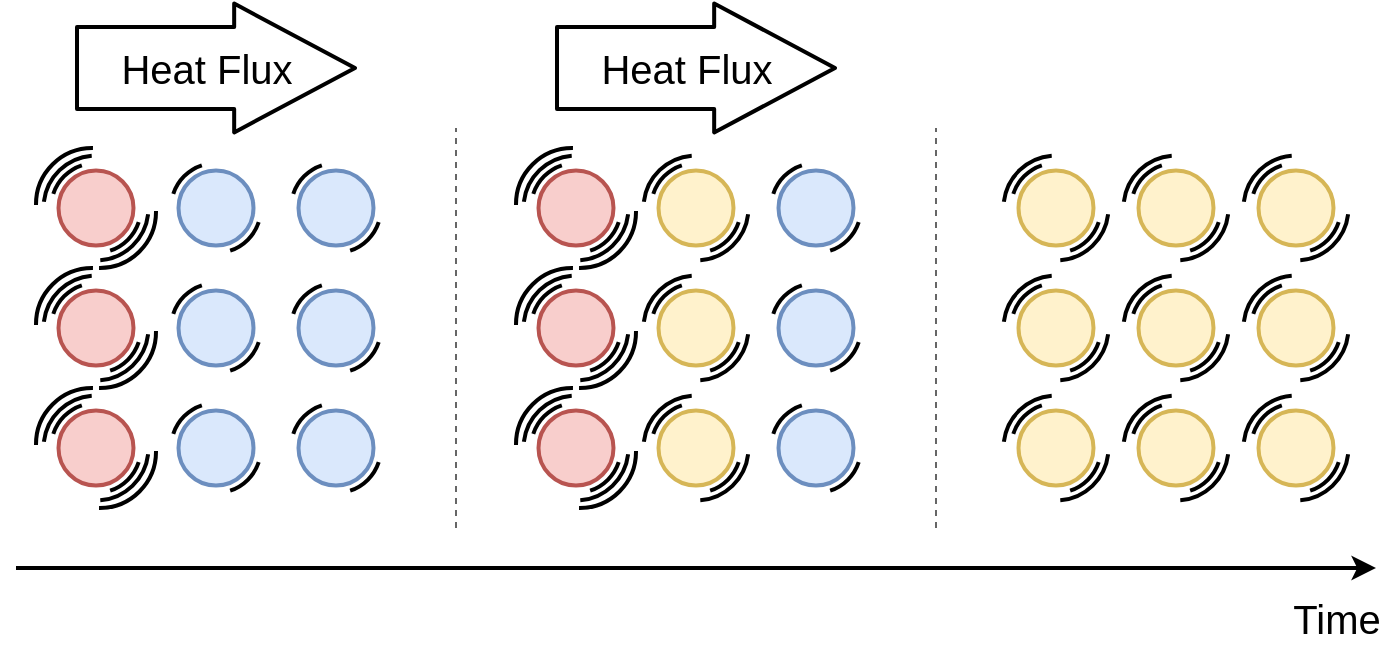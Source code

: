 <mxfile version="14.6.13" type="device"><diagram id="Zug-UQcHFYEDMXAcorRV" name="Page-1"><mxGraphModel dx="983" dy="624" grid="1" gridSize="10" guides="1" tooltips="1" connect="1" arrows="1" fold="1" page="1" pageScale="1" pageWidth="827" pageHeight="1169" math="0" shadow="0"><root><mxCell id="0"/><mxCell id="1" parent="0"/><mxCell id="PJ7w-XUuHpRub6swrRWx-8" value="" style="group;strokeWidth=2;" vertex="1" connectable="0" parent="1"><mxGeometry x="30" y="390" width="60" height="60" as="geometry"/></mxCell><mxCell id="PJ7w-XUuHpRub6swrRWx-1" value="" style="ellipse;whiteSpace=wrap;html=1;aspect=fixed;fillColor=#f8cecc;strokeColor=#b85450;strokeWidth=2;" vertex="1" parent="PJ7w-XUuHpRub6swrRWx-8"><mxGeometry x="11.25" y="11.25" width="37.5" height="37.5" as="geometry"/></mxCell><mxCell id="PJ7w-XUuHpRub6swrRWx-2" value="" style="verticalLabelPosition=bottom;verticalAlign=top;html=1;shape=mxgraph.basic.arc;startAngle=0.801;endAngle=0.949;strokeWidth=2;" vertex="1" parent="PJ7w-XUuHpRub6swrRWx-8"><mxGeometry x="7.5" y="7.5" width="45" height="45" as="geometry"/></mxCell><mxCell id="PJ7w-XUuHpRub6swrRWx-3" value="" style="verticalLabelPosition=bottom;verticalAlign=top;html=1;shape=mxgraph.basic.arc;startAngle=0.801;endAngle=0.949;direction=west;strokeWidth=2;" vertex="1" parent="PJ7w-XUuHpRub6swrRWx-8"><mxGeometry x="7.5" y="7.5" width="45" height="45" as="geometry"/></mxCell><mxCell id="PJ7w-XUuHpRub6swrRWx-4" value="" style="verticalLabelPosition=bottom;verticalAlign=top;html=1;shape=mxgraph.basic.arc;startAngle=0.748;endAngle=0.002;direction=west;strokeWidth=2;" vertex="1" parent="PJ7w-XUuHpRub6swrRWx-8"><mxGeometry x="3.75" y="3.75" width="56.25" height="56.25" as="geometry"/></mxCell><mxCell id="PJ7w-XUuHpRub6swrRWx-5" value="" style="verticalLabelPosition=bottom;verticalAlign=top;html=1;shape=mxgraph.basic.arc;startAngle=0.748;endAngle=0.002;direction=east;strokeWidth=2;" vertex="1" parent="PJ7w-XUuHpRub6swrRWx-8"><mxGeometry width="56.25" height="56.25" as="geometry"/></mxCell><mxCell id="PJ7w-XUuHpRub6swrRWx-6" value="" style="verticalLabelPosition=bottom;verticalAlign=top;html=1;shape=mxgraph.basic.arc;startAngle=0.769;endAngle=0.987;strokeWidth=2;" vertex="1" parent="PJ7w-XUuHpRub6swrRWx-8"><mxGeometry x="3.75" y="3.75" width="52.5" height="52.5" as="geometry"/></mxCell><mxCell id="PJ7w-XUuHpRub6swrRWx-7" value="" style="verticalLabelPosition=bottom;verticalAlign=top;html=1;shape=mxgraph.basic.arc;startAngle=0.769;endAngle=0.987;direction=west;strokeWidth=2;" vertex="1" parent="PJ7w-XUuHpRub6swrRWx-8"><mxGeometry x="3.75" y="3.75" width="52.5" height="52.5" as="geometry"/></mxCell><mxCell id="PJ7w-XUuHpRub6swrRWx-9" value="" style="group;strokeWidth=2;" vertex="1" connectable="0" parent="1"><mxGeometry x="330" y="270" width="60" height="60" as="geometry"/></mxCell><mxCell id="PJ7w-XUuHpRub6swrRWx-10" value="" style="ellipse;whiteSpace=wrap;html=1;aspect=fixed;fillColor=#fff2cc;strokeColor=#d6b656;strokeWidth=2;" vertex="1" parent="PJ7w-XUuHpRub6swrRWx-9"><mxGeometry x="11.25" y="11.25" width="37.5" height="37.5" as="geometry"/></mxCell><mxCell id="PJ7w-XUuHpRub6swrRWx-11" value="" style="verticalLabelPosition=bottom;verticalAlign=top;html=1;shape=mxgraph.basic.arc;startAngle=0.801;endAngle=0.949;strokeWidth=2;" vertex="1" parent="PJ7w-XUuHpRub6swrRWx-9"><mxGeometry x="7.5" y="7.5" width="45" height="45" as="geometry"/></mxCell><mxCell id="PJ7w-XUuHpRub6swrRWx-12" value="" style="verticalLabelPosition=bottom;verticalAlign=top;html=1;shape=mxgraph.basic.arc;startAngle=0.801;endAngle=0.949;direction=west;strokeWidth=2;" vertex="1" parent="PJ7w-XUuHpRub6swrRWx-9"><mxGeometry x="7.5" y="7.5" width="45" height="45" as="geometry"/></mxCell><mxCell id="PJ7w-XUuHpRub6swrRWx-15" value="" style="verticalLabelPosition=bottom;verticalAlign=top;html=1;shape=mxgraph.basic.arc;startAngle=0.769;endAngle=0.987;strokeWidth=2;" vertex="1" parent="PJ7w-XUuHpRub6swrRWx-9"><mxGeometry x="3.75" y="3.75" width="52.5" height="52.5" as="geometry"/></mxCell><mxCell id="PJ7w-XUuHpRub6swrRWx-16" value="" style="verticalLabelPosition=bottom;verticalAlign=top;html=1;shape=mxgraph.basic.arc;startAngle=0.769;endAngle=0.987;direction=west;strokeWidth=2;" vertex="1" parent="PJ7w-XUuHpRub6swrRWx-9"><mxGeometry x="3.75" y="3.75" width="52.5" height="52.5" as="geometry"/></mxCell><mxCell id="PJ7w-XUuHpRub6swrRWx-55" value="" style="group;strokeWidth=2;" vertex="1" connectable="0" parent="1"><mxGeometry x="90" y="270" width="60" height="60" as="geometry"/></mxCell><mxCell id="PJ7w-XUuHpRub6swrRWx-56" value="" style="ellipse;whiteSpace=wrap;html=1;aspect=fixed;fillColor=#dae8fc;strokeColor=#6c8ebf;strokeWidth=2;" vertex="1" parent="PJ7w-XUuHpRub6swrRWx-55"><mxGeometry x="11.25" y="11.25" width="37.5" height="37.5" as="geometry"/></mxCell><mxCell id="PJ7w-XUuHpRub6swrRWx-57" value="" style="verticalLabelPosition=bottom;verticalAlign=top;html=1;shape=mxgraph.basic.arc;startAngle=0.801;endAngle=0.949;strokeWidth=2;" vertex="1" parent="PJ7w-XUuHpRub6swrRWx-55"><mxGeometry x="7.5" y="7.5" width="45" height="45" as="geometry"/></mxCell><mxCell id="PJ7w-XUuHpRub6swrRWx-58" value="" style="verticalLabelPosition=bottom;verticalAlign=top;html=1;shape=mxgraph.basic.arc;startAngle=0.801;endAngle=0.949;direction=west;strokeWidth=2;" vertex="1" parent="PJ7w-XUuHpRub6swrRWx-55"><mxGeometry x="7.5" y="7.5" width="45" height="45" as="geometry"/></mxCell><mxCell id="PJ7w-XUuHpRub6swrRWx-59" value="" style="group;strokeWidth=2;" vertex="1" connectable="0" parent="1"><mxGeometry x="90" y="330" width="60" height="60" as="geometry"/></mxCell><mxCell id="PJ7w-XUuHpRub6swrRWx-60" value="" style="ellipse;whiteSpace=wrap;html=1;aspect=fixed;fillColor=#dae8fc;strokeColor=#6c8ebf;strokeWidth=2;" vertex="1" parent="PJ7w-XUuHpRub6swrRWx-59"><mxGeometry x="11.25" y="11.25" width="37.5" height="37.5" as="geometry"/></mxCell><mxCell id="PJ7w-XUuHpRub6swrRWx-61" value="" style="verticalLabelPosition=bottom;verticalAlign=top;html=1;shape=mxgraph.basic.arc;startAngle=0.801;endAngle=0.949;strokeWidth=2;" vertex="1" parent="PJ7w-XUuHpRub6swrRWx-59"><mxGeometry x="7.5" y="7.5" width="45" height="45" as="geometry"/></mxCell><mxCell id="PJ7w-XUuHpRub6swrRWx-62" value="" style="verticalLabelPosition=bottom;verticalAlign=top;html=1;shape=mxgraph.basic.arc;startAngle=0.801;endAngle=0.949;direction=west;strokeWidth=2;" vertex="1" parent="PJ7w-XUuHpRub6swrRWx-59"><mxGeometry x="7.5" y="7.5" width="45" height="45" as="geometry"/></mxCell><mxCell id="PJ7w-XUuHpRub6swrRWx-63" value="" style="group;strokeWidth=2;" vertex="1" connectable="0" parent="1"><mxGeometry x="90" y="390" width="60" height="60" as="geometry"/></mxCell><mxCell id="PJ7w-XUuHpRub6swrRWx-64" value="" style="ellipse;whiteSpace=wrap;html=1;aspect=fixed;fillColor=#dae8fc;strokeColor=#6c8ebf;strokeWidth=2;" vertex="1" parent="PJ7w-XUuHpRub6swrRWx-63"><mxGeometry x="11.25" y="11.25" width="37.5" height="37.5" as="geometry"/></mxCell><mxCell id="PJ7w-XUuHpRub6swrRWx-65" value="" style="verticalLabelPosition=bottom;verticalAlign=top;html=1;shape=mxgraph.basic.arc;startAngle=0.801;endAngle=0.949;strokeWidth=2;" vertex="1" parent="PJ7w-XUuHpRub6swrRWx-63"><mxGeometry x="7.5" y="7.5" width="45" height="45" as="geometry"/></mxCell><mxCell id="PJ7w-XUuHpRub6swrRWx-66" value="" style="verticalLabelPosition=bottom;verticalAlign=top;html=1;shape=mxgraph.basic.arc;startAngle=0.801;endAngle=0.949;direction=west;strokeWidth=2;" vertex="1" parent="PJ7w-XUuHpRub6swrRWx-63"><mxGeometry x="7.5" y="7.5" width="45" height="45" as="geometry"/></mxCell><mxCell id="PJ7w-XUuHpRub6swrRWx-67" value="" style="group;strokeWidth=2;" vertex="1" connectable="0" parent="1"><mxGeometry x="150" y="270" width="60" height="60" as="geometry"/></mxCell><mxCell id="PJ7w-XUuHpRub6swrRWx-68" value="" style="ellipse;whiteSpace=wrap;html=1;aspect=fixed;fillColor=#dae8fc;strokeColor=#6c8ebf;strokeWidth=2;" vertex="1" parent="PJ7w-XUuHpRub6swrRWx-67"><mxGeometry x="11.25" y="11.25" width="37.5" height="37.5" as="geometry"/></mxCell><mxCell id="PJ7w-XUuHpRub6swrRWx-69" value="" style="verticalLabelPosition=bottom;verticalAlign=top;html=1;shape=mxgraph.basic.arc;startAngle=0.801;endAngle=0.949;strokeWidth=2;" vertex="1" parent="PJ7w-XUuHpRub6swrRWx-67"><mxGeometry x="7.5" y="7.5" width="45" height="45" as="geometry"/></mxCell><mxCell id="PJ7w-XUuHpRub6swrRWx-70" value="" style="verticalLabelPosition=bottom;verticalAlign=top;html=1;shape=mxgraph.basic.arc;startAngle=0.801;endAngle=0.949;direction=west;strokeWidth=2;" vertex="1" parent="PJ7w-XUuHpRub6swrRWx-67"><mxGeometry x="7.5" y="7.5" width="45" height="45" as="geometry"/></mxCell><mxCell id="PJ7w-XUuHpRub6swrRWx-71" value="" style="group;strokeWidth=2;" vertex="1" connectable="0" parent="1"><mxGeometry x="150" y="330" width="60" height="60" as="geometry"/></mxCell><mxCell id="PJ7w-XUuHpRub6swrRWx-72" value="" style="ellipse;whiteSpace=wrap;html=1;aspect=fixed;fillColor=#dae8fc;strokeColor=#6c8ebf;strokeWidth=2;" vertex="1" parent="PJ7w-XUuHpRub6swrRWx-71"><mxGeometry x="11.25" y="11.25" width="37.5" height="37.5" as="geometry"/></mxCell><mxCell id="PJ7w-XUuHpRub6swrRWx-73" value="" style="verticalLabelPosition=bottom;verticalAlign=top;html=1;shape=mxgraph.basic.arc;startAngle=0.801;endAngle=0.949;strokeWidth=2;" vertex="1" parent="PJ7w-XUuHpRub6swrRWx-71"><mxGeometry x="7.5" y="7.5" width="45" height="45" as="geometry"/></mxCell><mxCell id="PJ7w-XUuHpRub6swrRWx-74" value="" style="verticalLabelPosition=bottom;verticalAlign=top;html=1;shape=mxgraph.basic.arc;startAngle=0.801;endAngle=0.949;direction=west;strokeWidth=2;" vertex="1" parent="PJ7w-XUuHpRub6swrRWx-71"><mxGeometry x="7.5" y="7.5" width="45" height="45" as="geometry"/></mxCell><mxCell id="PJ7w-XUuHpRub6swrRWx-75" value="" style="group;strokeWidth=2;" vertex="1" connectable="0" parent="1"><mxGeometry x="150" y="390" width="60" height="60" as="geometry"/></mxCell><mxCell id="PJ7w-XUuHpRub6swrRWx-76" value="" style="ellipse;whiteSpace=wrap;html=1;aspect=fixed;fillColor=#dae8fc;strokeColor=#6c8ebf;strokeWidth=2;" vertex="1" parent="PJ7w-XUuHpRub6swrRWx-75"><mxGeometry x="11.25" y="11.25" width="37.5" height="37.5" as="geometry"/></mxCell><mxCell id="PJ7w-XUuHpRub6swrRWx-77" value="" style="verticalLabelPosition=bottom;verticalAlign=top;html=1;shape=mxgraph.basic.arc;startAngle=0.801;endAngle=0.949;strokeWidth=2;" vertex="1" parent="PJ7w-XUuHpRub6swrRWx-75"><mxGeometry x="7.5" y="7.5" width="45" height="45" as="geometry"/></mxCell><mxCell id="PJ7w-XUuHpRub6swrRWx-78" value="" style="verticalLabelPosition=bottom;verticalAlign=top;html=1;shape=mxgraph.basic.arc;startAngle=0.801;endAngle=0.949;direction=west;strokeWidth=2;" vertex="1" parent="PJ7w-XUuHpRub6swrRWx-75"><mxGeometry x="7.5" y="7.5" width="45" height="45" as="geometry"/></mxCell><mxCell id="PJ7w-XUuHpRub6swrRWx-79" value="" style="group;strokeWidth=2;" vertex="1" connectable="0" parent="1"><mxGeometry x="30" y="330" width="60" height="60" as="geometry"/></mxCell><mxCell id="PJ7w-XUuHpRub6swrRWx-80" value="" style="ellipse;whiteSpace=wrap;html=1;aspect=fixed;fillColor=#f8cecc;strokeColor=#b85450;strokeWidth=2;" vertex="1" parent="PJ7w-XUuHpRub6swrRWx-79"><mxGeometry x="11.25" y="11.25" width="37.5" height="37.5" as="geometry"/></mxCell><mxCell id="PJ7w-XUuHpRub6swrRWx-81" value="" style="verticalLabelPosition=bottom;verticalAlign=top;html=1;shape=mxgraph.basic.arc;startAngle=0.801;endAngle=0.949;strokeWidth=2;" vertex="1" parent="PJ7w-XUuHpRub6swrRWx-79"><mxGeometry x="7.5" y="7.5" width="45" height="45" as="geometry"/></mxCell><mxCell id="PJ7w-XUuHpRub6swrRWx-82" value="" style="verticalLabelPosition=bottom;verticalAlign=top;html=1;shape=mxgraph.basic.arc;startAngle=0.801;endAngle=0.949;direction=west;strokeWidth=2;" vertex="1" parent="PJ7w-XUuHpRub6swrRWx-79"><mxGeometry x="7.5" y="7.5" width="45" height="45" as="geometry"/></mxCell><mxCell id="PJ7w-XUuHpRub6swrRWx-83" value="" style="verticalLabelPosition=bottom;verticalAlign=top;html=1;shape=mxgraph.basic.arc;startAngle=0.748;endAngle=0.002;direction=west;strokeWidth=2;" vertex="1" parent="PJ7w-XUuHpRub6swrRWx-79"><mxGeometry x="3.75" y="3.75" width="56.25" height="56.25" as="geometry"/></mxCell><mxCell id="PJ7w-XUuHpRub6swrRWx-84" value="" style="verticalLabelPosition=bottom;verticalAlign=top;html=1;shape=mxgraph.basic.arc;startAngle=0.748;endAngle=0.002;direction=east;strokeWidth=2;" vertex="1" parent="PJ7w-XUuHpRub6swrRWx-79"><mxGeometry width="56.25" height="56.25" as="geometry"/></mxCell><mxCell id="PJ7w-XUuHpRub6swrRWx-85" value="" style="verticalLabelPosition=bottom;verticalAlign=top;html=1;shape=mxgraph.basic.arc;startAngle=0.769;endAngle=0.987;strokeWidth=2;" vertex="1" parent="PJ7w-XUuHpRub6swrRWx-79"><mxGeometry x="3.75" y="3.75" width="52.5" height="52.5" as="geometry"/></mxCell><mxCell id="PJ7w-XUuHpRub6swrRWx-86" value="" style="verticalLabelPosition=bottom;verticalAlign=top;html=1;shape=mxgraph.basic.arc;startAngle=0.769;endAngle=0.987;direction=west;strokeWidth=2;" vertex="1" parent="PJ7w-XUuHpRub6swrRWx-79"><mxGeometry x="3.75" y="3.75" width="52.5" height="52.5" as="geometry"/></mxCell><mxCell id="PJ7w-XUuHpRub6swrRWx-87" value="" style="group;strokeWidth=2;" vertex="1" connectable="0" parent="1"><mxGeometry x="30" y="270" width="60" height="60" as="geometry"/></mxCell><mxCell id="PJ7w-XUuHpRub6swrRWx-88" value="" style="ellipse;whiteSpace=wrap;html=1;aspect=fixed;fillColor=#f8cecc;strokeColor=#b85450;strokeWidth=2;" vertex="1" parent="PJ7w-XUuHpRub6swrRWx-87"><mxGeometry x="11.25" y="11.25" width="37.5" height="37.5" as="geometry"/></mxCell><mxCell id="PJ7w-XUuHpRub6swrRWx-89" value="" style="verticalLabelPosition=bottom;verticalAlign=top;html=1;shape=mxgraph.basic.arc;startAngle=0.801;endAngle=0.949;strokeWidth=2;" vertex="1" parent="PJ7w-XUuHpRub6swrRWx-87"><mxGeometry x="7.5" y="7.5" width="45" height="45" as="geometry"/></mxCell><mxCell id="PJ7w-XUuHpRub6swrRWx-90" value="" style="verticalLabelPosition=bottom;verticalAlign=top;html=1;shape=mxgraph.basic.arc;startAngle=0.801;endAngle=0.949;direction=west;strokeWidth=2;" vertex="1" parent="PJ7w-XUuHpRub6swrRWx-87"><mxGeometry x="7.5" y="7.5" width="45" height="45" as="geometry"/></mxCell><mxCell id="PJ7w-XUuHpRub6swrRWx-91" value="" style="verticalLabelPosition=bottom;verticalAlign=top;html=1;shape=mxgraph.basic.arc;startAngle=0.748;endAngle=0.002;direction=west;strokeWidth=2;" vertex="1" parent="PJ7w-XUuHpRub6swrRWx-87"><mxGeometry x="3.75" y="3.75" width="56.25" height="56.25" as="geometry"/></mxCell><mxCell id="PJ7w-XUuHpRub6swrRWx-92" value="" style="verticalLabelPosition=bottom;verticalAlign=top;html=1;shape=mxgraph.basic.arc;startAngle=0.748;endAngle=0.002;direction=east;strokeWidth=2;" vertex="1" parent="PJ7w-XUuHpRub6swrRWx-87"><mxGeometry width="56.25" height="56.25" as="geometry"/></mxCell><mxCell id="PJ7w-XUuHpRub6swrRWx-93" value="" style="verticalLabelPosition=bottom;verticalAlign=top;html=1;shape=mxgraph.basic.arc;startAngle=0.769;endAngle=0.987;strokeWidth=2;" vertex="1" parent="PJ7w-XUuHpRub6swrRWx-87"><mxGeometry x="3.75" y="3.75" width="52.5" height="52.5" as="geometry"/></mxCell><mxCell id="PJ7w-XUuHpRub6swrRWx-94" value="" style="verticalLabelPosition=bottom;verticalAlign=top;html=1;shape=mxgraph.basic.arc;startAngle=0.769;endAngle=0.987;direction=west;strokeWidth=2;" vertex="1" parent="PJ7w-XUuHpRub6swrRWx-87"><mxGeometry x="3.75" y="3.75" width="52.5" height="52.5" as="geometry"/></mxCell><mxCell id="PJ7w-XUuHpRub6swrRWx-95" value="" style="group;strokeWidth=2;" vertex="1" connectable="0" parent="1"><mxGeometry x="270" y="390" width="60" height="60" as="geometry"/></mxCell><mxCell id="PJ7w-XUuHpRub6swrRWx-96" value="" style="ellipse;whiteSpace=wrap;html=1;aspect=fixed;fillColor=#f8cecc;strokeColor=#b85450;strokeWidth=2;" vertex="1" parent="PJ7w-XUuHpRub6swrRWx-95"><mxGeometry x="11.25" y="11.25" width="37.5" height="37.5" as="geometry"/></mxCell><mxCell id="PJ7w-XUuHpRub6swrRWx-97" value="" style="verticalLabelPosition=bottom;verticalAlign=top;html=1;shape=mxgraph.basic.arc;startAngle=0.801;endAngle=0.949;strokeWidth=2;" vertex="1" parent="PJ7w-XUuHpRub6swrRWx-95"><mxGeometry x="7.5" y="7.5" width="45" height="45" as="geometry"/></mxCell><mxCell id="PJ7w-XUuHpRub6swrRWx-98" value="" style="verticalLabelPosition=bottom;verticalAlign=top;html=1;shape=mxgraph.basic.arc;startAngle=0.801;endAngle=0.949;direction=west;strokeWidth=2;" vertex="1" parent="PJ7w-XUuHpRub6swrRWx-95"><mxGeometry x="7.5" y="7.5" width="45" height="45" as="geometry"/></mxCell><mxCell id="PJ7w-XUuHpRub6swrRWx-99" value="" style="verticalLabelPosition=bottom;verticalAlign=top;html=1;shape=mxgraph.basic.arc;startAngle=0.748;endAngle=0.002;direction=west;strokeWidth=2;" vertex="1" parent="PJ7w-XUuHpRub6swrRWx-95"><mxGeometry x="3.75" y="3.75" width="56.25" height="56.25" as="geometry"/></mxCell><mxCell id="PJ7w-XUuHpRub6swrRWx-100" value="" style="verticalLabelPosition=bottom;verticalAlign=top;html=1;shape=mxgraph.basic.arc;startAngle=0.748;endAngle=0.002;direction=east;strokeWidth=2;" vertex="1" parent="PJ7w-XUuHpRub6swrRWx-95"><mxGeometry width="56.25" height="56.25" as="geometry"/></mxCell><mxCell id="PJ7w-XUuHpRub6swrRWx-101" value="" style="verticalLabelPosition=bottom;verticalAlign=top;html=1;shape=mxgraph.basic.arc;startAngle=0.769;endAngle=0.987;strokeWidth=2;" vertex="1" parent="PJ7w-XUuHpRub6swrRWx-95"><mxGeometry x="3.75" y="3.75" width="52.5" height="52.5" as="geometry"/></mxCell><mxCell id="PJ7w-XUuHpRub6swrRWx-102" value="" style="verticalLabelPosition=bottom;verticalAlign=top;html=1;shape=mxgraph.basic.arc;startAngle=0.769;endAngle=0.987;direction=west;strokeWidth=2;" vertex="1" parent="PJ7w-XUuHpRub6swrRWx-95"><mxGeometry x="3.75" y="3.75" width="52.5" height="52.5" as="geometry"/></mxCell><mxCell id="PJ7w-XUuHpRub6swrRWx-115" value="" style="group;strokeWidth=2;" vertex="1" connectable="0" parent="1"><mxGeometry x="390" y="270" width="60" height="60" as="geometry"/></mxCell><mxCell id="PJ7w-XUuHpRub6swrRWx-116" value="" style="ellipse;whiteSpace=wrap;html=1;aspect=fixed;fillColor=#dae8fc;strokeColor=#6c8ebf;strokeWidth=2;" vertex="1" parent="PJ7w-XUuHpRub6swrRWx-115"><mxGeometry x="11.25" y="11.25" width="37.5" height="37.5" as="geometry"/></mxCell><mxCell id="PJ7w-XUuHpRub6swrRWx-117" value="" style="verticalLabelPosition=bottom;verticalAlign=top;html=1;shape=mxgraph.basic.arc;startAngle=0.801;endAngle=0.949;strokeWidth=2;" vertex="1" parent="PJ7w-XUuHpRub6swrRWx-115"><mxGeometry x="7.5" y="7.5" width="45" height="45" as="geometry"/></mxCell><mxCell id="PJ7w-XUuHpRub6swrRWx-118" value="" style="verticalLabelPosition=bottom;verticalAlign=top;html=1;shape=mxgraph.basic.arc;startAngle=0.801;endAngle=0.949;direction=west;strokeWidth=2;" vertex="1" parent="PJ7w-XUuHpRub6swrRWx-115"><mxGeometry x="7.5" y="7.5" width="45" height="45" as="geometry"/></mxCell><mxCell id="PJ7w-XUuHpRub6swrRWx-119" value="" style="group;strokeWidth=2;" vertex="1" connectable="0" parent="1"><mxGeometry x="390" y="330" width="60" height="60" as="geometry"/></mxCell><mxCell id="PJ7w-XUuHpRub6swrRWx-120" value="" style="ellipse;whiteSpace=wrap;html=1;aspect=fixed;fillColor=#dae8fc;strokeColor=#6c8ebf;strokeWidth=2;" vertex="1" parent="PJ7w-XUuHpRub6swrRWx-119"><mxGeometry x="11.25" y="11.25" width="37.5" height="37.5" as="geometry"/></mxCell><mxCell id="PJ7w-XUuHpRub6swrRWx-121" value="" style="verticalLabelPosition=bottom;verticalAlign=top;html=1;shape=mxgraph.basic.arc;startAngle=0.801;endAngle=0.949;strokeWidth=2;" vertex="1" parent="PJ7w-XUuHpRub6swrRWx-119"><mxGeometry x="7.5" y="7.5" width="45" height="45" as="geometry"/></mxCell><mxCell id="PJ7w-XUuHpRub6swrRWx-122" value="" style="verticalLabelPosition=bottom;verticalAlign=top;html=1;shape=mxgraph.basic.arc;startAngle=0.801;endAngle=0.949;direction=west;strokeWidth=2;" vertex="1" parent="PJ7w-XUuHpRub6swrRWx-119"><mxGeometry x="7.5" y="7.5" width="45" height="45" as="geometry"/></mxCell><mxCell id="PJ7w-XUuHpRub6swrRWx-123" value="" style="group;strokeWidth=2;" vertex="1" connectable="0" parent="1"><mxGeometry x="390" y="390" width="60" height="60" as="geometry"/></mxCell><mxCell id="PJ7w-XUuHpRub6swrRWx-124" value="" style="ellipse;whiteSpace=wrap;html=1;aspect=fixed;fillColor=#dae8fc;strokeColor=#6c8ebf;strokeWidth=2;" vertex="1" parent="PJ7w-XUuHpRub6swrRWx-123"><mxGeometry x="11.25" y="11.25" width="37.5" height="37.5" as="geometry"/></mxCell><mxCell id="PJ7w-XUuHpRub6swrRWx-125" value="" style="verticalLabelPosition=bottom;verticalAlign=top;html=1;shape=mxgraph.basic.arc;startAngle=0.801;endAngle=0.949;strokeWidth=2;" vertex="1" parent="PJ7w-XUuHpRub6swrRWx-123"><mxGeometry x="7.5" y="7.5" width="45" height="45" as="geometry"/></mxCell><mxCell id="PJ7w-XUuHpRub6swrRWx-126" value="" style="verticalLabelPosition=bottom;verticalAlign=top;html=1;shape=mxgraph.basic.arc;startAngle=0.801;endAngle=0.949;direction=west;strokeWidth=2;" vertex="1" parent="PJ7w-XUuHpRub6swrRWx-123"><mxGeometry x="7.5" y="7.5" width="45" height="45" as="geometry"/></mxCell><mxCell id="PJ7w-XUuHpRub6swrRWx-127" value="" style="group;strokeWidth=2;" vertex="1" connectable="0" parent="1"><mxGeometry x="270" y="330" width="60" height="60" as="geometry"/></mxCell><mxCell id="PJ7w-XUuHpRub6swrRWx-128" value="" style="ellipse;whiteSpace=wrap;html=1;aspect=fixed;fillColor=#f8cecc;strokeColor=#b85450;strokeWidth=2;" vertex="1" parent="PJ7w-XUuHpRub6swrRWx-127"><mxGeometry x="11.25" y="11.25" width="37.5" height="37.5" as="geometry"/></mxCell><mxCell id="PJ7w-XUuHpRub6swrRWx-129" value="" style="verticalLabelPosition=bottom;verticalAlign=top;html=1;shape=mxgraph.basic.arc;startAngle=0.801;endAngle=0.949;strokeWidth=2;" vertex="1" parent="PJ7w-XUuHpRub6swrRWx-127"><mxGeometry x="7.5" y="7.5" width="45" height="45" as="geometry"/></mxCell><mxCell id="PJ7w-XUuHpRub6swrRWx-130" value="" style="verticalLabelPosition=bottom;verticalAlign=top;html=1;shape=mxgraph.basic.arc;startAngle=0.801;endAngle=0.949;direction=west;strokeWidth=2;" vertex="1" parent="PJ7w-XUuHpRub6swrRWx-127"><mxGeometry x="7.5" y="7.5" width="45" height="45" as="geometry"/></mxCell><mxCell id="PJ7w-XUuHpRub6swrRWx-131" value="" style="verticalLabelPosition=bottom;verticalAlign=top;html=1;shape=mxgraph.basic.arc;startAngle=0.748;endAngle=0.002;direction=west;strokeWidth=2;" vertex="1" parent="PJ7w-XUuHpRub6swrRWx-127"><mxGeometry x="3.75" y="3.75" width="56.25" height="56.25" as="geometry"/></mxCell><mxCell id="PJ7w-XUuHpRub6swrRWx-132" value="" style="verticalLabelPosition=bottom;verticalAlign=top;html=1;shape=mxgraph.basic.arc;startAngle=0.748;endAngle=0.002;direction=east;strokeWidth=2;" vertex="1" parent="PJ7w-XUuHpRub6swrRWx-127"><mxGeometry width="56.25" height="56.25" as="geometry"/></mxCell><mxCell id="PJ7w-XUuHpRub6swrRWx-133" value="" style="verticalLabelPosition=bottom;verticalAlign=top;html=1;shape=mxgraph.basic.arc;startAngle=0.769;endAngle=0.987;strokeWidth=2;" vertex="1" parent="PJ7w-XUuHpRub6swrRWx-127"><mxGeometry x="3.75" y="3.75" width="52.5" height="52.5" as="geometry"/></mxCell><mxCell id="PJ7w-XUuHpRub6swrRWx-134" value="" style="verticalLabelPosition=bottom;verticalAlign=top;html=1;shape=mxgraph.basic.arc;startAngle=0.769;endAngle=0.987;direction=west;strokeWidth=2;" vertex="1" parent="PJ7w-XUuHpRub6swrRWx-127"><mxGeometry x="3.75" y="3.75" width="52.5" height="52.5" as="geometry"/></mxCell><mxCell id="PJ7w-XUuHpRub6swrRWx-135" value="" style="group;strokeWidth=2;" vertex="1" connectable="0" parent="1"><mxGeometry x="270" y="270" width="60" height="60" as="geometry"/></mxCell><mxCell id="PJ7w-XUuHpRub6swrRWx-136" value="" style="ellipse;whiteSpace=wrap;html=1;aspect=fixed;fillColor=#f8cecc;strokeColor=#b85450;strokeWidth=2;" vertex="1" parent="PJ7w-XUuHpRub6swrRWx-135"><mxGeometry x="11.25" y="11.25" width="37.5" height="37.5" as="geometry"/></mxCell><mxCell id="PJ7w-XUuHpRub6swrRWx-137" value="" style="verticalLabelPosition=bottom;verticalAlign=top;html=1;shape=mxgraph.basic.arc;startAngle=0.801;endAngle=0.949;strokeWidth=2;" vertex="1" parent="PJ7w-XUuHpRub6swrRWx-135"><mxGeometry x="7.5" y="7.5" width="45" height="45" as="geometry"/></mxCell><mxCell id="PJ7w-XUuHpRub6swrRWx-138" value="" style="verticalLabelPosition=bottom;verticalAlign=top;html=1;shape=mxgraph.basic.arc;startAngle=0.801;endAngle=0.949;direction=west;strokeWidth=2;" vertex="1" parent="PJ7w-XUuHpRub6swrRWx-135"><mxGeometry x="7.5" y="7.5" width="45" height="45" as="geometry"/></mxCell><mxCell id="PJ7w-XUuHpRub6swrRWx-139" value="" style="verticalLabelPosition=bottom;verticalAlign=top;html=1;shape=mxgraph.basic.arc;startAngle=0.748;endAngle=0.002;direction=west;strokeWidth=2;" vertex="1" parent="PJ7w-XUuHpRub6swrRWx-135"><mxGeometry x="3.75" y="3.75" width="56.25" height="56.25" as="geometry"/></mxCell><mxCell id="PJ7w-XUuHpRub6swrRWx-140" value="" style="verticalLabelPosition=bottom;verticalAlign=top;html=1;shape=mxgraph.basic.arc;startAngle=0.748;endAngle=0.002;direction=east;strokeWidth=2;" vertex="1" parent="PJ7w-XUuHpRub6swrRWx-135"><mxGeometry width="56.25" height="56.25" as="geometry"/></mxCell><mxCell id="PJ7w-XUuHpRub6swrRWx-141" value="" style="verticalLabelPosition=bottom;verticalAlign=top;html=1;shape=mxgraph.basic.arc;startAngle=0.769;endAngle=0.987;strokeWidth=2;" vertex="1" parent="PJ7w-XUuHpRub6swrRWx-135"><mxGeometry x="3.75" y="3.75" width="52.5" height="52.5" as="geometry"/></mxCell><mxCell id="PJ7w-XUuHpRub6swrRWx-142" value="" style="verticalLabelPosition=bottom;verticalAlign=top;html=1;shape=mxgraph.basic.arc;startAngle=0.769;endAngle=0.987;direction=west;strokeWidth=2;" vertex="1" parent="PJ7w-XUuHpRub6swrRWx-135"><mxGeometry x="3.75" y="3.75" width="52.5" height="52.5" as="geometry"/></mxCell><mxCell id="PJ7w-XUuHpRub6swrRWx-143" value="" style="group;strokeWidth=2;" vertex="1" connectable="0" parent="1"><mxGeometry x="330" y="330" width="60" height="60" as="geometry"/></mxCell><mxCell id="PJ7w-XUuHpRub6swrRWx-144" value="" style="ellipse;whiteSpace=wrap;html=1;aspect=fixed;fillColor=#fff2cc;strokeColor=#d6b656;strokeWidth=2;" vertex="1" parent="PJ7w-XUuHpRub6swrRWx-143"><mxGeometry x="11.25" y="11.25" width="37.5" height="37.5" as="geometry"/></mxCell><mxCell id="PJ7w-XUuHpRub6swrRWx-145" value="" style="verticalLabelPosition=bottom;verticalAlign=top;html=1;shape=mxgraph.basic.arc;startAngle=0.801;endAngle=0.949;strokeWidth=2;" vertex="1" parent="PJ7w-XUuHpRub6swrRWx-143"><mxGeometry x="7.5" y="7.5" width="45" height="45" as="geometry"/></mxCell><mxCell id="PJ7w-XUuHpRub6swrRWx-146" value="" style="verticalLabelPosition=bottom;verticalAlign=top;html=1;shape=mxgraph.basic.arc;startAngle=0.801;endAngle=0.949;direction=west;strokeWidth=2;" vertex="1" parent="PJ7w-XUuHpRub6swrRWx-143"><mxGeometry x="7.5" y="7.5" width="45" height="45" as="geometry"/></mxCell><mxCell id="PJ7w-XUuHpRub6swrRWx-147" value="" style="verticalLabelPosition=bottom;verticalAlign=top;html=1;shape=mxgraph.basic.arc;startAngle=0.769;endAngle=0.987;strokeWidth=2;" vertex="1" parent="PJ7w-XUuHpRub6swrRWx-143"><mxGeometry x="3.75" y="3.75" width="52.5" height="52.5" as="geometry"/></mxCell><mxCell id="PJ7w-XUuHpRub6swrRWx-148" value="" style="verticalLabelPosition=bottom;verticalAlign=top;html=1;shape=mxgraph.basic.arc;startAngle=0.769;endAngle=0.987;direction=west;strokeWidth=2;" vertex="1" parent="PJ7w-XUuHpRub6swrRWx-143"><mxGeometry x="3.75" y="3.75" width="52.5" height="52.5" as="geometry"/></mxCell><mxCell id="PJ7w-XUuHpRub6swrRWx-149" value="" style="group;strokeWidth=2;" vertex="1" connectable="0" parent="1"><mxGeometry x="330" y="390" width="60" height="60" as="geometry"/></mxCell><mxCell id="PJ7w-XUuHpRub6swrRWx-150" value="" style="ellipse;whiteSpace=wrap;html=1;aspect=fixed;fillColor=#fff2cc;strokeColor=#d6b656;strokeWidth=2;" vertex="1" parent="PJ7w-XUuHpRub6swrRWx-149"><mxGeometry x="11.25" y="11.25" width="37.5" height="37.5" as="geometry"/></mxCell><mxCell id="PJ7w-XUuHpRub6swrRWx-151" value="" style="verticalLabelPosition=bottom;verticalAlign=top;html=1;shape=mxgraph.basic.arc;startAngle=0.801;endAngle=0.949;strokeWidth=2;" vertex="1" parent="PJ7w-XUuHpRub6swrRWx-149"><mxGeometry x="7.5" y="7.5" width="45" height="45" as="geometry"/></mxCell><mxCell id="PJ7w-XUuHpRub6swrRWx-152" value="" style="verticalLabelPosition=bottom;verticalAlign=top;html=1;shape=mxgraph.basic.arc;startAngle=0.801;endAngle=0.949;direction=west;strokeWidth=2;" vertex="1" parent="PJ7w-XUuHpRub6swrRWx-149"><mxGeometry x="7.5" y="7.5" width="45" height="45" as="geometry"/></mxCell><mxCell id="PJ7w-XUuHpRub6swrRWx-153" value="" style="verticalLabelPosition=bottom;verticalAlign=top;html=1;shape=mxgraph.basic.arc;startAngle=0.769;endAngle=0.987;strokeWidth=2;" vertex="1" parent="PJ7w-XUuHpRub6swrRWx-149"><mxGeometry x="3.75" y="3.75" width="52.5" height="52.5" as="geometry"/></mxCell><mxCell id="PJ7w-XUuHpRub6swrRWx-154" value="" style="verticalLabelPosition=bottom;verticalAlign=top;html=1;shape=mxgraph.basic.arc;startAngle=0.769;endAngle=0.987;direction=west;strokeWidth=2;" vertex="1" parent="PJ7w-XUuHpRub6swrRWx-149"><mxGeometry x="3.75" y="3.75" width="52.5" height="52.5" as="geometry"/></mxCell><mxCell id="PJ7w-XUuHpRub6swrRWx-155" value="" style="group;strokeWidth=2;" vertex="1" connectable="0" parent="1"><mxGeometry x="570" y="270" width="60" height="60" as="geometry"/></mxCell><mxCell id="PJ7w-XUuHpRub6swrRWx-156" value="" style="ellipse;whiteSpace=wrap;html=1;aspect=fixed;fillColor=#fff2cc;strokeColor=#d6b656;strokeWidth=2;" vertex="1" parent="PJ7w-XUuHpRub6swrRWx-155"><mxGeometry x="11.25" y="11.25" width="37.5" height="37.5" as="geometry"/></mxCell><mxCell id="PJ7w-XUuHpRub6swrRWx-157" value="" style="verticalLabelPosition=bottom;verticalAlign=top;html=1;shape=mxgraph.basic.arc;startAngle=0.801;endAngle=0.949;strokeWidth=2;" vertex="1" parent="PJ7w-XUuHpRub6swrRWx-155"><mxGeometry x="7.5" y="7.5" width="45" height="45" as="geometry"/></mxCell><mxCell id="PJ7w-XUuHpRub6swrRWx-158" value="" style="verticalLabelPosition=bottom;verticalAlign=top;html=1;shape=mxgraph.basic.arc;startAngle=0.801;endAngle=0.949;direction=west;strokeWidth=2;" vertex="1" parent="PJ7w-XUuHpRub6swrRWx-155"><mxGeometry x="7.5" y="7.5" width="45" height="45" as="geometry"/></mxCell><mxCell id="PJ7w-XUuHpRub6swrRWx-159" value="" style="verticalLabelPosition=bottom;verticalAlign=top;html=1;shape=mxgraph.basic.arc;startAngle=0.769;endAngle=0.987;strokeWidth=2;" vertex="1" parent="PJ7w-XUuHpRub6swrRWx-155"><mxGeometry x="3.75" y="3.75" width="52.5" height="52.5" as="geometry"/></mxCell><mxCell id="PJ7w-XUuHpRub6swrRWx-160" value="" style="verticalLabelPosition=bottom;verticalAlign=top;html=1;shape=mxgraph.basic.arc;startAngle=0.769;endAngle=0.987;direction=west;strokeWidth=2;" vertex="1" parent="PJ7w-XUuHpRub6swrRWx-155"><mxGeometry x="3.75" y="3.75" width="52.5" height="52.5" as="geometry"/></mxCell><mxCell id="PJ7w-XUuHpRub6swrRWx-197" value="" style="group;strokeWidth=2;" vertex="1" connectable="0" parent="1"><mxGeometry x="570" y="330" width="60" height="60" as="geometry"/></mxCell><mxCell id="PJ7w-XUuHpRub6swrRWx-198" value="" style="ellipse;whiteSpace=wrap;html=1;aspect=fixed;fillColor=#fff2cc;strokeColor=#d6b656;strokeWidth=2;" vertex="1" parent="PJ7w-XUuHpRub6swrRWx-197"><mxGeometry x="11.25" y="11.25" width="37.5" height="37.5" as="geometry"/></mxCell><mxCell id="PJ7w-XUuHpRub6swrRWx-199" value="" style="verticalLabelPosition=bottom;verticalAlign=top;html=1;shape=mxgraph.basic.arc;startAngle=0.801;endAngle=0.949;strokeWidth=2;" vertex="1" parent="PJ7w-XUuHpRub6swrRWx-197"><mxGeometry x="7.5" y="7.5" width="45" height="45" as="geometry"/></mxCell><mxCell id="PJ7w-XUuHpRub6swrRWx-200" value="" style="verticalLabelPosition=bottom;verticalAlign=top;html=1;shape=mxgraph.basic.arc;startAngle=0.801;endAngle=0.949;direction=west;strokeWidth=2;" vertex="1" parent="PJ7w-XUuHpRub6swrRWx-197"><mxGeometry x="7.5" y="7.5" width="45" height="45" as="geometry"/></mxCell><mxCell id="PJ7w-XUuHpRub6swrRWx-201" value="" style="verticalLabelPosition=bottom;verticalAlign=top;html=1;shape=mxgraph.basic.arc;startAngle=0.769;endAngle=0.987;strokeWidth=2;" vertex="1" parent="PJ7w-XUuHpRub6swrRWx-197"><mxGeometry x="3.75" y="3.75" width="52.5" height="52.5" as="geometry"/></mxCell><mxCell id="PJ7w-XUuHpRub6swrRWx-202" value="" style="verticalLabelPosition=bottom;verticalAlign=top;html=1;shape=mxgraph.basic.arc;startAngle=0.769;endAngle=0.987;direction=west;strokeWidth=2;" vertex="1" parent="PJ7w-XUuHpRub6swrRWx-197"><mxGeometry x="3.75" y="3.75" width="52.5" height="52.5" as="geometry"/></mxCell><mxCell id="PJ7w-XUuHpRub6swrRWx-203" value="" style="group;strokeWidth=2;" vertex="1" connectable="0" parent="1"><mxGeometry x="570" y="390" width="60" height="60" as="geometry"/></mxCell><mxCell id="PJ7w-XUuHpRub6swrRWx-204" value="" style="ellipse;whiteSpace=wrap;html=1;aspect=fixed;fillColor=#fff2cc;strokeColor=#d6b656;strokeWidth=2;" vertex="1" parent="PJ7w-XUuHpRub6swrRWx-203"><mxGeometry x="11.25" y="11.25" width="37.5" height="37.5" as="geometry"/></mxCell><mxCell id="PJ7w-XUuHpRub6swrRWx-205" value="" style="verticalLabelPosition=bottom;verticalAlign=top;html=1;shape=mxgraph.basic.arc;startAngle=0.801;endAngle=0.949;strokeWidth=2;" vertex="1" parent="PJ7w-XUuHpRub6swrRWx-203"><mxGeometry x="7.5" y="7.5" width="45" height="45" as="geometry"/></mxCell><mxCell id="PJ7w-XUuHpRub6swrRWx-206" value="" style="verticalLabelPosition=bottom;verticalAlign=top;html=1;shape=mxgraph.basic.arc;startAngle=0.801;endAngle=0.949;direction=west;strokeWidth=2;" vertex="1" parent="PJ7w-XUuHpRub6swrRWx-203"><mxGeometry x="7.5" y="7.5" width="45" height="45" as="geometry"/></mxCell><mxCell id="PJ7w-XUuHpRub6swrRWx-207" value="" style="verticalLabelPosition=bottom;verticalAlign=top;html=1;shape=mxgraph.basic.arc;startAngle=0.769;endAngle=0.987;strokeWidth=2;" vertex="1" parent="PJ7w-XUuHpRub6swrRWx-203"><mxGeometry x="3.75" y="3.75" width="52.5" height="52.5" as="geometry"/></mxCell><mxCell id="PJ7w-XUuHpRub6swrRWx-208" value="" style="verticalLabelPosition=bottom;verticalAlign=top;html=1;shape=mxgraph.basic.arc;startAngle=0.769;endAngle=0.987;direction=west;strokeWidth=2;" vertex="1" parent="PJ7w-XUuHpRub6swrRWx-203"><mxGeometry x="3.75" y="3.75" width="52.5" height="52.5" as="geometry"/></mxCell><mxCell id="PJ7w-XUuHpRub6swrRWx-209" value="" style="group;strokeWidth=2;" vertex="1" connectable="0" parent="1"><mxGeometry x="630" y="270" width="60" height="60" as="geometry"/></mxCell><mxCell id="PJ7w-XUuHpRub6swrRWx-210" value="" style="ellipse;whiteSpace=wrap;html=1;aspect=fixed;fillColor=#fff2cc;strokeColor=#d6b656;strokeWidth=2;" vertex="1" parent="PJ7w-XUuHpRub6swrRWx-209"><mxGeometry x="11.25" y="11.25" width="37.5" height="37.5" as="geometry"/></mxCell><mxCell id="PJ7w-XUuHpRub6swrRWx-211" value="" style="verticalLabelPosition=bottom;verticalAlign=top;html=1;shape=mxgraph.basic.arc;startAngle=0.801;endAngle=0.949;strokeWidth=2;" vertex="1" parent="PJ7w-XUuHpRub6swrRWx-209"><mxGeometry x="7.5" y="7.5" width="45" height="45" as="geometry"/></mxCell><mxCell id="PJ7w-XUuHpRub6swrRWx-212" value="" style="verticalLabelPosition=bottom;verticalAlign=top;html=1;shape=mxgraph.basic.arc;startAngle=0.801;endAngle=0.949;direction=west;strokeWidth=2;" vertex="1" parent="PJ7w-XUuHpRub6swrRWx-209"><mxGeometry x="7.5" y="7.5" width="45" height="45" as="geometry"/></mxCell><mxCell id="PJ7w-XUuHpRub6swrRWx-213" value="" style="verticalLabelPosition=bottom;verticalAlign=top;html=1;shape=mxgraph.basic.arc;startAngle=0.769;endAngle=0.987;strokeWidth=2;" vertex="1" parent="PJ7w-XUuHpRub6swrRWx-209"><mxGeometry x="3.75" y="3.75" width="52.5" height="52.5" as="geometry"/></mxCell><mxCell id="PJ7w-XUuHpRub6swrRWx-214" value="" style="verticalLabelPosition=bottom;verticalAlign=top;html=1;shape=mxgraph.basic.arc;startAngle=0.769;endAngle=0.987;direction=west;strokeWidth=2;" vertex="1" parent="PJ7w-XUuHpRub6swrRWx-209"><mxGeometry x="3.75" y="3.75" width="52.5" height="52.5" as="geometry"/></mxCell><mxCell id="PJ7w-XUuHpRub6swrRWx-215" value="" style="group;strokeWidth=2;" vertex="1" connectable="0" parent="1"><mxGeometry x="630" y="330" width="60" height="60" as="geometry"/></mxCell><mxCell id="PJ7w-XUuHpRub6swrRWx-216" value="" style="ellipse;whiteSpace=wrap;html=1;aspect=fixed;fillColor=#fff2cc;strokeColor=#d6b656;strokeWidth=2;" vertex="1" parent="PJ7w-XUuHpRub6swrRWx-215"><mxGeometry x="11.25" y="11.25" width="37.5" height="37.5" as="geometry"/></mxCell><mxCell id="PJ7w-XUuHpRub6swrRWx-217" value="" style="verticalLabelPosition=bottom;verticalAlign=top;html=1;shape=mxgraph.basic.arc;startAngle=0.801;endAngle=0.949;strokeWidth=2;" vertex="1" parent="PJ7w-XUuHpRub6swrRWx-215"><mxGeometry x="7.5" y="7.5" width="45" height="45" as="geometry"/></mxCell><mxCell id="PJ7w-XUuHpRub6swrRWx-218" value="" style="verticalLabelPosition=bottom;verticalAlign=top;html=1;shape=mxgraph.basic.arc;startAngle=0.801;endAngle=0.949;direction=west;strokeWidth=2;" vertex="1" parent="PJ7w-XUuHpRub6swrRWx-215"><mxGeometry x="7.5" y="7.5" width="45" height="45" as="geometry"/></mxCell><mxCell id="PJ7w-XUuHpRub6swrRWx-219" value="" style="verticalLabelPosition=bottom;verticalAlign=top;html=1;shape=mxgraph.basic.arc;startAngle=0.769;endAngle=0.987;strokeWidth=2;" vertex="1" parent="PJ7w-XUuHpRub6swrRWx-215"><mxGeometry x="3.75" y="3.75" width="52.5" height="52.5" as="geometry"/></mxCell><mxCell id="PJ7w-XUuHpRub6swrRWx-220" value="" style="verticalLabelPosition=bottom;verticalAlign=top;html=1;shape=mxgraph.basic.arc;startAngle=0.769;endAngle=0.987;direction=west;strokeWidth=2;" vertex="1" parent="PJ7w-XUuHpRub6swrRWx-215"><mxGeometry x="3.75" y="3.75" width="52.5" height="52.5" as="geometry"/></mxCell><mxCell id="PJ7w-XUuHpRub6swrRWx-221" value="" style="group;strokeWidth=2;" vertex="1" connectable="0" parent="1"><mxGeometry x="630" y="390" width="60" height="60" as="geometry"/></mxCell><mxCell id="PJ7w-XUuHpRub6swrRWx-222" value="" style="ellipse;whiteSpace=wrap;html=1;aspect=fixed;fillColor=#fff2cc;strokeColor=#d6b656;strokeWidth=2;" vertex="1" parent="PJ7w-XUuHpRub6swrRWx-221"><mxGeometry x="11.25" y="11.25" width="37.5" height="37.5" as="geometry"/></mxCell><mxCell id="PJ7w-XUuHpRub6swrRWx-223" value="" style="verticalLabelPosition=bottom;verticalAlign=top;html=1;shape=mxgraph.basic.arc;startAngle=0.801;endAngle=0.949;strokeWidth=2;" vertex="1" parent="PJ7w-XUuHpRub6swrRWx-221"><mxGeometry x="7.5" y="7.5" width="45" height="45" as="geometry"/></mxCell><mxCell id="PJ7w-XUuHpRub6swrRWx-224" value="" style="verticalLabelPosition=bottom;verticalAlign=top;html=1;shape=mxgraph.basic.arc;startAngle=0.801;endAngle=0.949;direction=west;strokeWidth=2;" vertex="1" parent="PJ7w-XUuHpRub6swrRWx-221"><mxGeometry x="7.5" y="7.5" width="45" height="45" as="geometry"/></mxCell><mxCell id="PJ7w-XUuHpRub6swrRWx-225" value="" style="verticalLabelPosition=bottom;verticalAlign=top;html=1;shape=mxgraph.basic.arc;startAngle=0.769;endAngle=0.987;strokeWidth=2;" vertex="1" parent="PJ7w-XUuHpRub6swrRWx-221"><mxGeometry x="3.75" y="3.75" width="52.5" height="52.5" as="geometry"/></mxCell><mxCell id="PJ7w-XUuHpRub6swrRWx-226" value="" style="verticalLabelPosition=bottom;verticalAlign=top;html=1;shape=mxgraph.basic.arc;startAngle=0.769;endAngle=0.987;direction=west;strokeWidth=2;" vertex="1" parent="PJ7w-XUuHpRub6swrRWx-221"><mxGeometry x="3.75" y="3.75" width="52.5" height="52.5" as="geometry"/></mxCell><mxCell id="PJ7w-XUuHpRub6swrRWx-227" value="" style="group;strokeWidth=2;" vertex="1" connectable="0" parent="1"><mxGeometry x="510" y="270" width="60" height="60" as="geometry"/></mxCell><mxCell id="PJ7w-XUuHpRub6swrRWx-228" value="" style="ellipse;whiteSpace=wrap;html=1;aspect=fixed;fillColor=#fff2cc;strokeColor=#d6b656;strokeWidth=2;" vertex="1" parent="PJ7w-XUuHpRub6swrRWx-227"><mxGeometry x="11.25" y="11.25" width="37.5" height="37.5" as="geometry"/></mxCell><mxCell id="PJ7w-XUuHpRub6swrRWx-229" value="" style="verticalLabelPosition=bottom;verticalAlign=top;html=1;shape=mxgraph.basic.arc;startAngle=0.801;endAngle=0.949;strokeWidth=2;" vertex="1" parent="PJ7w-XUuHpRub6swrRWx-227"><mxGeometry x="7.5" y="7.5" width="45" height="45" as="geometry"/></mxCell><mxCell id="PJ7w-XUuHpRub6swrRWx-230" value="" style="verticalLabelPosition=bottom;verticalAlign=top;html=1;shape=mxgraph.basic.arc;startAngle=0.801;endAngle=0.949;direction=west;strokeWidth=2;" vertex="1" parent="PJ7w-XUuHpRub6swrRWx-227"><mxGeometry x="7.5" y="7.5" width="45" height="45" as="geometry"/></mxCell><mxCell id="PJ7w-XUuHpRub6swrRWx-231" value="" style="verticalLabelPosition=bottom;verticalAlign=top;html=1;shape=mxgraph.basic.arc;startAngle=0.769;endAngle=0.987;strokeWidth=2;" vertex="1" parent="PJ7w-XUuHpRub6swrRWx-227"><mxGeometry x="3.75" y="3.75" width="52.5" height="52.5" as="geometry"/></mxCell><mxCell id="PJ7w-XUuHpRub6swrRWx-232" value="" style="verticalLabelPosition=bottom;verticalAlign=top;html=1;shape=mxgraph.basic.arc;startAngle=0.769;endAngle=0.987;direction=west;strokeWidth=2;" vertex="1" parent="PJ7w-XUuHpRub6swrRWx-227"><mxGeometry x="3.75" y="3.75" width="52.5" height="52.5" as="geometry"/></mxCell><mxCell id="PJ7w-XUuHpRub6swrRWx-233" value="" style="group;strokeWidth=2;" vertex="1" connectable="0" parent="1"><mxGeometry x="510" y="330" width="60" height="60" as="geometry"/></mxCell><mxCell id="PJ7w-XUuHpRub6swrRWx-234" value="" style="ellipse;whiteSpace=wrap;html=1;aspect=fixed;fillColor=#fff2cc;strokeColor=#d6b656;strokeWidth=2;" vertex="1" parent="PJ7w-XUuHpRub6swrRWx-233"><mxGeometry x="11.25" y="11.25" width="37.5" height="37.5" as="geometry"/></mxCell><mxCell id="PJ7w-XUuHpRub6swrRWx-235" value="" style="verticalLabelPosition=bottom;verticalAlign=top;html=1;shape=mxgraph.basic.arc;startAngle=0.801;endAngle=0.949;strokeWidth=2;" vertex="1" parent="PJ7w-XUuHpRub6swrRWx-233"><mxGeometry x="7.5" y="7.5" width="45" height="45" as="geometry"/></mxCell><mxCell id="PJ7w-XUuHpRub6swrRWx-236" value="" style="verticalLabelPosition=bottom;verticalAlign=top;html=1;shape=mxgraph.basic.arc;startAngle=0.801;endAngle=0.949;direction=west;strokeWidth=2;" vertex="1" parent="PJ7w-XUuHpRub6swrRWx-233"><mxGeometry x="7.5" y="7.5" width="45" height="45" as="geometry"/></mxCell><mxCell id="PJ7w-XUuHpRub6swrRWx-237" value="" style="verticalLabelPosition=bottom;verticalAlign=top;html=1;shape=mxgraph.basic.arc;startAngle=0.769;endAngle=0.987;strokeWidth=2;" vertex="1" parent="PJ7w-XUuHpRub6swrRWx-233"><mxGeometry x="3.75" y="3.75" width="52.5" height="52.5" as="geometry"/></mxCell><mxCell id="PJ7w-XUuHpRub6swrRWx-238" value="" style="verticalLabelPosition=bottom;verticalAlign=top;html=1;shape=mxgraph.basic.arc;startAngle=0.769;endAngle=0.987;direction=west;strokeWidth=2;" vertex="1" parent="PJ7w-XUuHpRub6swrRWx-233"><mxGeometry x="3.75" y="3.75" width="52.5" height="52.5" as="geometry"/></mxCell><mxCell id="PJ7w-XUuHpRub6swrRWx-239" value="" style="group;strokeWidth=2;" vertex="1" connectable="0" parent="1"><mxGeometry x="510" y="390" width="60" height="60" as="geometry"/></mxCell><mxCell id="PJ7w-XUuHpRub6swrRWx-240" value="" style="ellipse;whiteSpace=wrap;html=1;aspect=fixed;fillColor=#fff2cc;strokeColor=#d6b656;strokeWidth=2;" vertex="1" parent="PJ7w-XUuHpRub6swrRWx-239"><mxGeometry x="11.25" y="11.25" width="37.5" height="37.5" as="geometry"/></mxCell><mxCell id="PJ7w-XUuHpRub6swrRWx-241" value="" style="verticalLabelPosition=bottom;verticalAlign=top;html=1;shape=mxgraph.basic.arc;startAngle=0.801;endAngle=0.949;strokeWidth=2;" vertex="1" parent="PJ7w-XUuHpRub6swrRWx-239"><mxGeometry x="7.5" y="7.5" width="45" height="45" as="geometry"/></mxCell><mxCell id="PJ7w-XUuHpRub6swrRWx-242" value="" style="verticalLabelPosition=bottom;verticalAlign=top;html=1;shape=mxgraph.basic.arc;startAngle=0.801;endAngle=0.949;direction=west;strokeWidth=2;" vertex="1" parent="PJ7w-XUuHpRub6swrRWx-239"><mxGeometry x="7.5" y="7.5" width="45" height="45" as="geometry"/></mxCell><mxCell id="PJ7w-XUuHpRub6swrRWx-243" value="" style="verticalLabelPosition=bottom;verticalAlign=top;html=1;shape=mxgraph.basic.arc;startAngle=0.769;endAngle=0.987;strokeWidth=2;" vertex="1" parent="PJ7w-XUuHpRub6swrRWx-239"><mxGeometry x="3.75" y="3.75" width="52.5" height="52.5" as="geometry"/></mxCell><mxCell id="PJ7w-XUuHpRub6swrRWx-244" value="" style="verticalLabelPosition=bottom;verticalAlign=top;html=1;shape=mxgraph.basic.arc;startAngle=0.769;endAngle=0.987;direction=west;strokeWidth=2;" vertex="1" parent="PJ7w-XUuHpRub6swrRWx-239"><mxGeometry x="3.75" y="3.75" width="52.5" height="52.5" as="geometry"/></mxCell><mxCell id="PJ7w-XUuHpRub6swrRWx-248" value="Time" style="text;html=1;align=center;verticalAlign=middle;resizable=0;points=[];autosize=1;strokeColor=none;fontSize=20;" vertex="1" parent="1"><mxGeometry x="650" y="490" width="60" height="30" as="geometry"/></mxCell><mxCell id="PJ7w-XUuHpRub6swrRWx-251" value="" style="endArrow=classic;html=1;fontSize=20;strokeWidth=2;" edge="1" parent="1"><mxGeometry width="50" height="50" relative="1" as="geometry"><mxPoint x="20" y="480" as="sourcePoint"/><mxPoint x="700" y="480" as="targetPoint"/></mxGeometry></mxCell><mxCell id="PJ7w-XUuHpRub6swrRWx-252" value="" style="endArrow=none;dashed=1;html=1;fontSize=20;strokeWidth=1;fillColor=#f5f5f5;strokeColor=#666666;" edge="1" parent="1"><mxGeometry width="50" height="50" relative="1" as="geometry"><mxPoint x="240" y="460" as="sourcePoint"/><mxPoint x="240" y="260" as="targetPoint"/></mxGeometry></mxCell><mxCell id="PJ7w-XUuHpRub6swrRWx-253" value="" style="endArrow=none;dashed=1;html=1;fontSize=20;strokeWidth=1;fillColor=#f5f5f5;strokeColor=#666666;" edge="1" parent="1"><mxGeometry width="50" height="50" relative="1" as="geometry"><mxPoint x="480" y="460" as="sourcePoint"/><mxPoint x="480" y="260" as="targetPoint"/></mxGeometry></mxCell><mxCell id="PJ7w-XUuHpRub6swrRWx-255" value="Heat Flux" style="shape=flexArrow;endArrow=classic;html=1;strokeWidth=2;fontSize=20;endWidth=21.429;endSize=19.471;width=40;fillColor=#ffffff;" edge="1" parent="1"><mxGeometry x="-0.077" width="50" height="50" relative="1" as="geometry"><mxPoint x="49.5" y="230" as="sourcePoint"/><mxPoint x="190.5" y="230" as="targetPoint"/><mxPoint as="offset"/></mxGeometry></mxCell><mxCell id="PJ7w-XUuHpRub6swrRWx-256" value="Heat Flux" style="shape=flexArrow;endArrow=classic;html=1;strokeWidth=2;fontSize=20;endWidth=21.429;endSize=19.471;width=40;fillColor=#ffffff;" edge="1" parent="1"><mxGeometry x="-0.077" width="50" height="50" relative="1" as="geometry"><mxPoint x="289.5" y="230" as="sourcePoint"/><mxPoint x="430.5" y="230" as="targetPoint"/><mxPoint as="offset"/></mxGeometry></mxCell></root></mxGraphModel></diagram></mxfile>